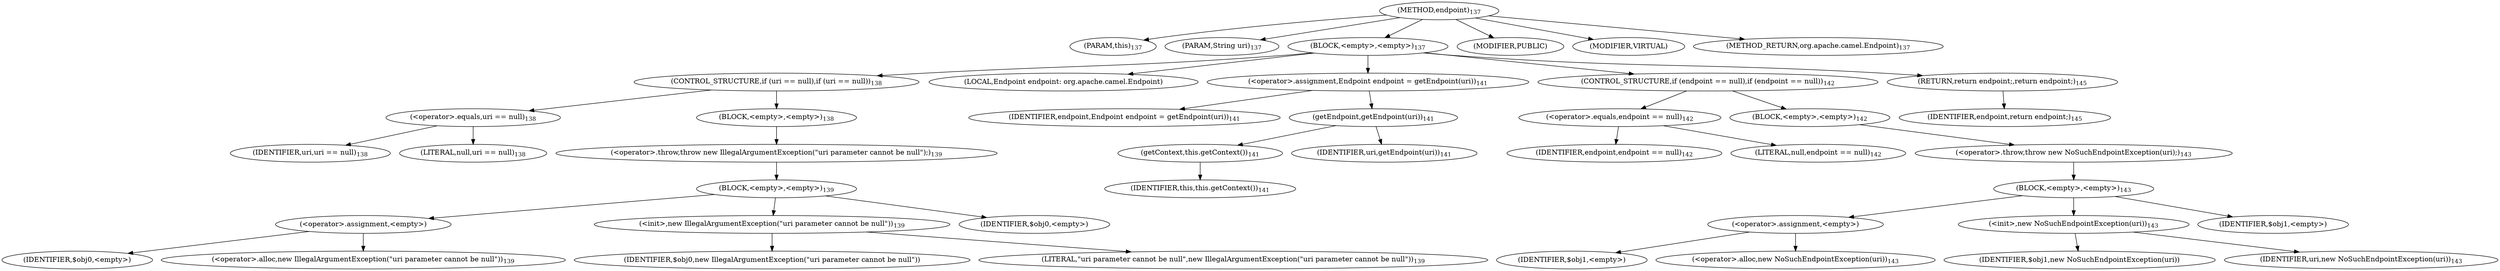 digraph "endpoint" {  
"237" [label = <(METHOD,endpoint)<SUB>137</SUB>> ]
"10" [label = <(PARAM,this)<SUB>137</SUB>> ]
"238" [label = <(PARAM,String uri)<SUB>137</SUB>> ]
"239" [label = <(BLOCK,&lt;empty&gt;,&lt;empty&gt;)<SUB>137</SUB>> ]
"240" [label = <(CONTROL_STRUCTURE,if (uri == null),if (uri == null))<SUB>138</SUB>> ]
"241" [label = <(&lt;operator&gt;.equals,uri == null)<SUB>138</SUB>> ]
"242" [label = <(IDENTIFIER,uri,uri == null)<SUB>138</SUB>> ]
"243" [label = <(LITERAL,null,uri == null)<SUB>138</SUB>> ]
"244" [label = <(BLOCK,&lt;empty&gt;,&lt;empty&gt;)<SUB>138</SUB>> ]
"245" [label = <(&lt;operator&gt;.throw,throw new IllegalArgumentException(&quot;uri parameter cannot be null&quot;);)<SUB>139</SUB>> ]
"246" [label = <(BLOCK,&lt;empty&gt;,&lt;empty&gt;)<SUB>139</SUB>> ]
"247" [label = <(&lt;operator&gt;.assignment,&lt;empty&gt;)> ]
"248" [label = <(IDENTIFIER,$obj0,&lt;empty&gt;)> ]
"249" [label = <(&lt;operator&gt;.alloc,new IllegalArgumentException(&quot;uri parameter cannot be null&quot;))<SUB>139</SUB>> ]
"250" [label = <(&lt;init&gt;,new IllegalArgumentException(&quot;uri parameter cannot be null&quot;))<SUB>139</SUB>> ]
"251" [label = <(IDENTIFIER,$obj0,new IllegalArgumentException(&quot;uri parameter cannot be null&quot;))> ]
"252" [label = <(LITERAL,&quot;uri parameter cannot be null&quot;,new IllegalArgumentException(&quot;uri parameter cannot be null&quot;))<SUB>139</SUB>> ]
"253" [label = <(IDENTIFIER,$obj0,&lt;empty&gt;)> ]
"254" [label = <(LOCAL,Endpoint endpoint: org.apache.camel.Endpoint)> ]
"255" [label = <(&lt;operator&gt;.assignment,Endpoint endpoint = getEndpoint(uri))<SUB>141</SUB>> ]
"256" [label = <(IDENTIFIER,endpoint,Endpoint endpoint = getEndpoint(uri))<SUB>141</SUB>> ]
"257" [label = <(getEndpoint,getEndpoint(uri))<SUB>141</SUB>> ]
"258" [label = <(getContext,this.getContext())<SUB>141</SUB>> ]
"9" [label = <(IDENTIFIER,this,this.getContext())<SUB>141</SUB>> ]
"259" [label = <(IDENTIFIER,uri,getEndpoint(uri))<SUB>141</SUB>> ]
"260" [label = <(CONTROL_STRUCTURE,if (endpoint == null),if (endpoint == null))<SUB>142</SUB>> ]
"261" [label = <(&lt;operator&gt;.equals,endpoint == null)<SUB>142</SUB>> ]
"262" [label = <(IDENTIFIER,endpoint,endpoint == null)<SUB>142</SUB>> ]
"263" [label = <(LITERAL,null,endpoint == null)<SUB>142</SUB>> ]
"264" [label = <(BLOCK,&lt;empty&gt;,&lt;empty&gt;)<SUB>142</SUB>> ]
"265" [label = <(&lt;operator&gt;.throw,throw new NoSuchEndpointException(uri);)<SUB>143</SUB>> ]
"266" [label = <(BLOCK,&lt;empty&gt;,&lt;empty&gt;)<SUB>143</SUB>> ]
"267" [label = <(&lt;operator&gt;.assignment,&lt;empty&gt;)> ]
"268" [label = <(IDENTIFIER,$obj1,&lt;empty&gt;)> ]
"269" [label = <(&lt;operator&gt;.alloc,new NoSuchEndpointException(uri))<SUB>143</SUB>> ]
"270" [label = <(&lt;init&gt;,new NoSuchEndpointException(uri))<SUB>143</SUB>> ]
"271" [label = <(IDENTIFIER,$obj1,new NoSuchEndpointException(uri))> ]
"272" [label = <(IDENTIFIER,uri,new NoSuchEndpointException(uri))<SUB>143</SUB>> ]
"273" [label = <(IDENTIFIER,$obj1,&lt;empty&gt;)> ]
"274" [label = <(RETURN,return endpoint;,return endpoint;)<SUB>145</SUB>> ]
"275" [label = <(IDENTIFIER,endpoint,return endpoint;)<SUB>145</SUB>> ]
"276" [label = <(MODIFIER,PUBLIC)> ]
"277" [label = <(MODIFIER,VIRTUAL)> ]
"278" [label = <(METHOD_RETURN,org.apache.camel.Endpoint)<SUB>137</SUB>> ]
  "237" -> "10" 
  "237" -> "238" 
  "237" -> "239" 
  "237" -> "276" 
  "237" -> "277" 
  "237" -> "278" 
  "239" -> "240" 
  "239" -> "254" 
  "239" -> "255" 
  "239" -> "260" 
  "239" -> "274" 
  "240" -> "241" 
  "240" -> "244" 
  "241" -> "242" 
  "241" -> "243" 
  "244" -> "245" 
  "245" -> "246" 
  "246" -> "247" 
  "246" -> "250" 
  "246" -> "253" 
  "247" -> "248" 
  "247" -> "249" 
  "250" -> "251" 
  "250" -> "252" 
  "255" -> "256" 
  "255" -> "257" 
  "257" -> "258" 
  "257" -> "259" 
  "258" -> "9" 
  "260" -> "261" 
  "260" -> "264" 
  "261" -> "262" 
  "261" -> "263" 
  "264" -> "265" 
  "265" -> "266" 
  "266" -> "267" 
  "266" -> "270" 
  "266" -> "273" 
  "267" -> "268" 
  "267" -> "269" 
  "270" -> "271" 
  "270" -> "272" 
  "274" -> "275" 
}
